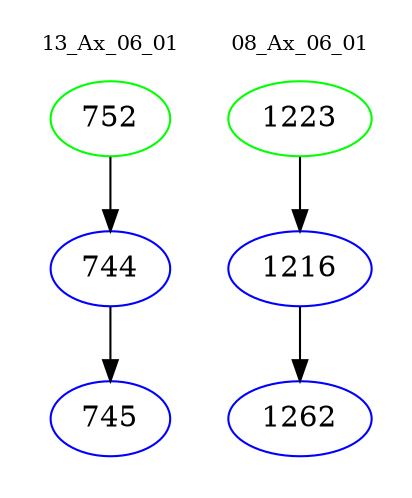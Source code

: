 digraph{
subgraph cluster_0 {
color = white
label = "13_Ax_06_01";
fontsize=10;
T0_752 [label="752", color="green"]
T0_752 -> T0_744 [color="black"]
T0_744 [label="744", color="blue"]
T0_744 -> T0_745 [color="black"]
T0_745 [label="745", color="blue"]
}
subgraph cluster_1 {
color = white
label = "08_Ax_06_01";
fontsize=10;
T1_1223 [label="1223", color="green"]
T1_1223 -> T1_1216 [color="black"]
T1_1216 [label="1216", color="blue"]
T1_1216 -> T1_1262 [color="black"]
T1_1262 [label="1262", color="blue"]
}
}
